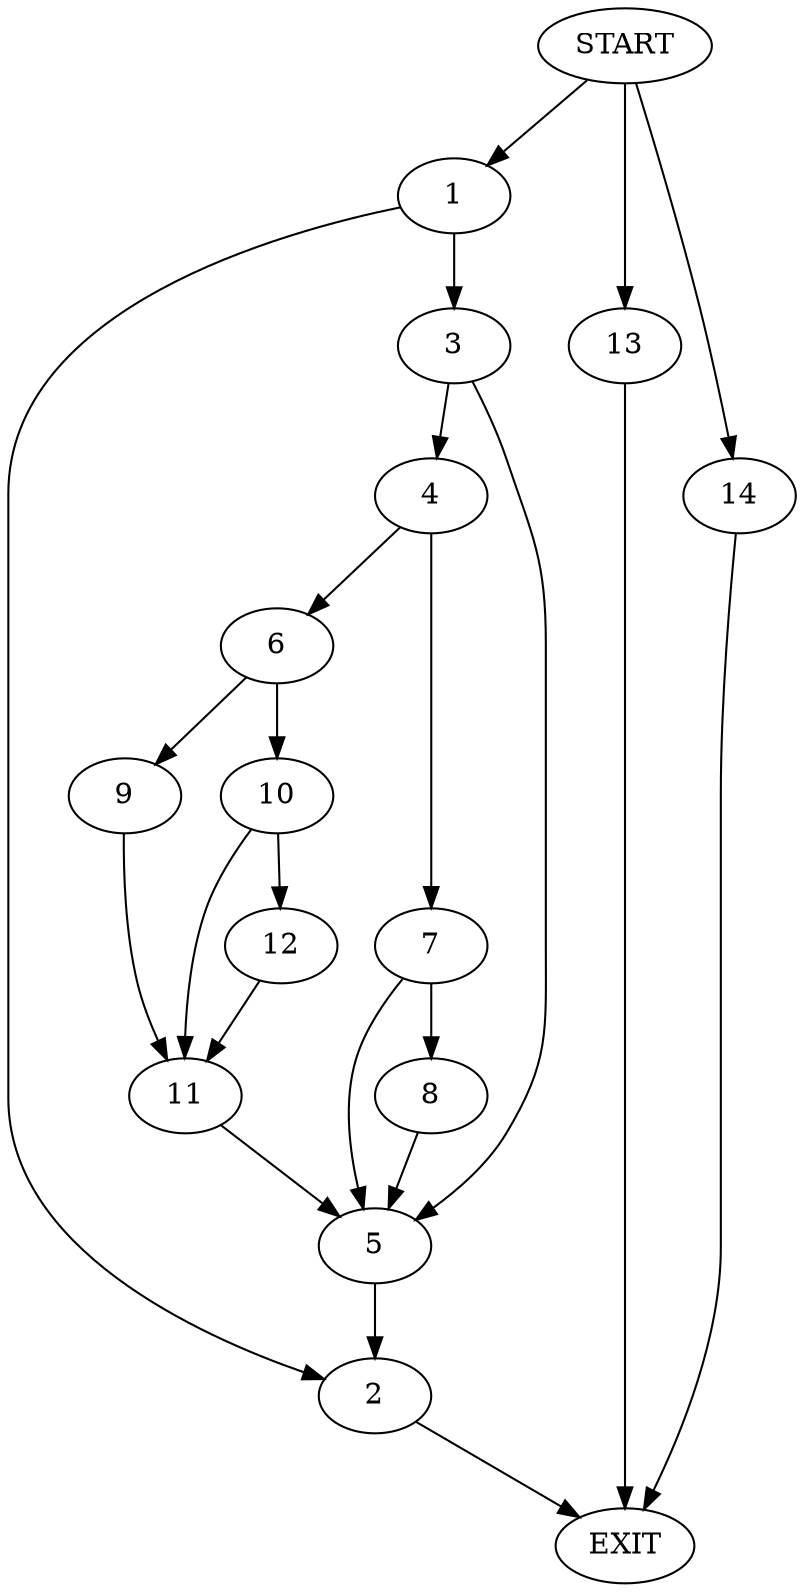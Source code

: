 digraph {
0 [label="START"]
15 [label="EXIT"]
0 -> 1
1 -> 2
1 -> 3
2 -> 15
3 -> 4
3 -> 5
4 -> 6
4 -> 7
5 -> 2
7 -> 8
7 -> 5
6 -> 9
6 -> 10
9 -> 11
10 -> 11
10 -> 12
11 -> 5
12 -> 11
8 -> 5
0 -> 13
13 -> 15
0 -> 14
14 -> 15
}
